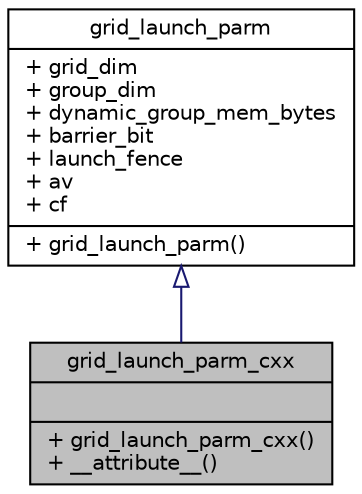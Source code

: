 digraph "grid_launch_parm_cxx"
{
  edge [fontname="Helvetica",fontsize="10",labelfontname="Helvetica",labelfontsize="10"];
  node [fontname="Helvetica",fontsize="10",shape=record];
  Node1 [label="{grid_launch_parm_cxx\n||+ grid_launch_parm_cxx()\l+ __attribute__()\l}",height=0.2,width=0.4,color="black", fillcolor="grey75", style="filled", fontcolor="black"];
  Node2 -> Node1 [dir="back",color="midnightblue",fontsize="10",style="solid",arrowtail="onormal",fontname="Helvetica"];
  Node2 [label="{grid_launch_parm\n|+ grid_dim\l+ group_dim\l+ dynamic_group_mem_bytes\l+ barrier_bit\l+ launch_fence\l+ av\l+ cf\l|+ grid_launch_parm()\l}",height=0.2,width=0.4,color="black", fillcolor="white", style="filled",URL="$structgrid__launch__parm.html"];
}
